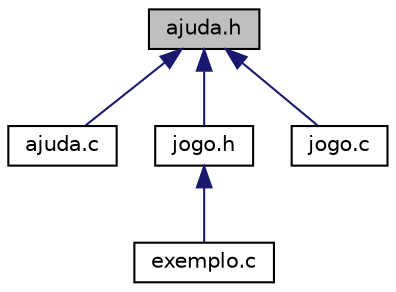digraph "ajuda.h"
{
  edge [fontname="Helvetica",fontsize="10",labelfontname="Helvetica",labelfontsize="10"];
  node [fontname="Helvetica",fontsize="10",shape=record];
  Node1 [label="ajuda.h",height=0.2,width=0.4,color="black", fillcolor="grey75", style="filled" fontcolor="black"];
  Node1 -> Node2 [dir="back",color="midnightblue",fontsize="10",style="solid",fontname="Helvetica"];
  Node2 [label="ajuda.c",height=0.2,width=0.4,color="black", fillcolor="white", style="filled",URL="$ajuda_8c.html"];
  Node1 -> Node3 [dir="back",color="midnightblue",fontsize="10",style="solid",fontname="Helvetica"];
  Node3 [label="jogo.h",height=0.2,width=0.4,color="black", fillcolor="white", style="filled",URL="$jogo_8h.html"];
  Node3 -> Node4 [dir="back",color="midnightblue",fontsize="10",style="solid",fontname="Helvetica"];
  Node4 [label="exemplo.c",height=0.2,width=0.4,color="black", fillcolor="white", style="filled",URL="$exemplo_8c.html"];
  Node1 -> Node5 [dir="back",color="midnightblue",fontsize="10",style="solid",fontname="Helvetica"];
  Node5 [label="jogo.c",height=0.2,width=0.4,color="black", fillcolor="white", style="filled",URL="$jogo_8c.html"];
}
